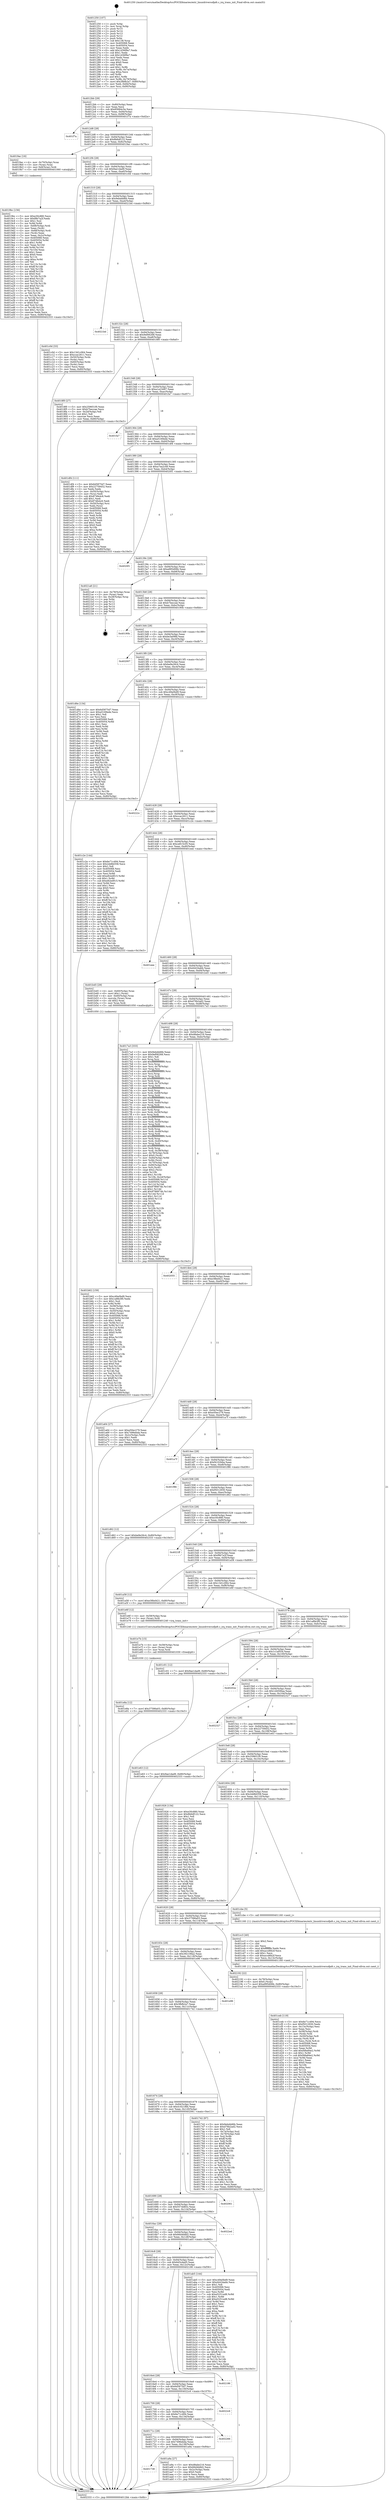 digraph "0x401250" {
  label = "0x401250 (/mnt/c/Users/mathe/Desktop/tcc/POCII/binaries/extr_linuxdriversofpdt.c_irq_trans_init_Final-ollvm.out::main(0))"
  labelloc = "t"
  node[shape=record]

  Entry [label="",width=0.3,height=0.3,shape=circle,fillcolor=black,style=filled]
  "0x4012bb" [label="{
     0x4012bb [29]\l
     | [instrs]\l
     &nbsp;&nbsp;0x4012bb \<+3\>: mov -0x80(%rbp),%eax\l
     &nbsp;&nbsp;0x4012be \<+2\>: mov %eax,%ecx\l
     &nbsp;&nbsp;0x4012c0 \<+6\>: sub $0x85684c5e,%ecx\l
     &nbsp;&nbsp;0x4012c6 \<+6\>: mov %eax,-0x94(%rbp)\l
     &nbsp;&nbsp;0x4012cc \<+6\>: mov %ecx,-0x98(%rbp)\l
     &nbsp;&nbsp;0x4012d2 \<+6\>: je 0000000000401f7a \<main+0xd2a\>\l
  }"]
  "0x401f7a" [label="{
     0x401f7a\l
  }", style=dashed]
  "0x4012d8" [label="{
     0x4012d8 [28]\l
     | [instrs]\l
     &nbsp;&nbsp;0x4012d8 \<+5\>: jmp 00000000004012dd \<main+0x8d\>\l
     &nbsp;&nbsp;0x4012dd \<+6\>: mov -0x94(%rbp),%eax\l
     &nbsp;&nbsp;0x4012e3 \<+5\>: sub $0x8b6df122,%eax\l
     &nbsp;&nbsp;0x4012e8 \<+6\>: mov %eax,-0x9c(%rbp)\l
     &nbsp;&nbsp;0x4012ee \<+6\>: je 00000000004019ac \<main+0x75c\>\l
  }"]
  Exit [label="",width=0.3,height=0.3,shape=circle,fillcolor=black,style=filled,peripheries=2]
  "0x4019ac" [label="{
     0x4019ac [16]\l
     | [instrs]\l
     &nbsp;&nbsp;0x4019ac \<+4\>: mov -0x70(%rbp),%rax\l
     &nbsp;&nbsp;0x4019b0 \<+3\>: mov (%rax),%rax\l
     &nbsp;&nbsp;0x4019b3 \<+4\>: mov 0x8(%rax),%rdi\l
     &nbsp;&nbsp;0x4019b7 \<+5\>: call 0000000000401060 \<atoi@plt\>\l
     | [calls]\l
     &nbsp;&nbsp;0x401060 \{1\} (unknown)\l
  }"]
  "0x4012f4" [label="{
     0x4012f4 [28]\l
     | [instrs]\l
     &nbsp;&nbsp;0x4012f4 \<+5\>: jmp 00000000004012f9 \<main+0xa9\>\l
     &nbsp;&nbsp;0x4012f9 \<+6\>: mov -0x94(%rbp),%eax\l
     &nbsp;&nbsp;0x4012ff \<+5\>: sub $0x9ae1dad9,%eax\l
     &nbsp;&nbsp;0x401304 \<+6\>: mov %eax,-0xa0(%rbp)\l
     &nbsp;&nbsp;0x40130a \<+6\>: je 0000000000401c0d \<main+0x9bd\>\l
  }"]
  "0x401e8a" [label="{
     0x401e8a [12]\l
     | [instrs]\l
     &nbsp;&nbsp;0x401e8a \<+7\>: movl $0x37586a03,-0x80(%rbp)\l
     &nbsp;&nbsp;0x401e91 \<+5\>: jmp 0000000000402333 \<main+0x10e3\>\l
  }"]
  "0x401c0d" [label="{
     0x401c0d [33]\l
     | [instrs]\l
     &nbsp;&nbsp;0x401c0d \<+5\>: mov $0x13d1c064,%eax\l
     &nbsp;&nbsp;0x401c12 \<+5\>: mov $0xccac2611,%ecx\l
     &nbsp;&nbsp;0x401c17 \<+4\>: mov -0x50(%rbp),%rdx\l
     &nbsp;&nbsp;0x401c1b \<+2\>: mov (%rdx),%esi\l
     &nbsp;&nbsp;0x401c1d \<+4\>: mov -0x60(%rbp),%rdx\l
     &nbsp;&nbsp;0x401c21 \<+2\>: cmp (%rdx),%esi\l
     &nbsp;&nbsp;0x401c23 \<+3\>: cmovl %ecx,%eax\l
     &nbsp;&nbsp;0x401c26 \<+3\>: mov %eax,-0x80(%rbp)\l
     &nbsp;&nbsp;0x401c29 \<+5\>: jmp 0000000000402333 \<main+0x10e3\>\l
  }"]
  "0x401310" [label="{
     0x401310 [28]\l
     | [instrs]\l
     &nbsp;&nbsp;0x401310 \<+5\>: jmp 0000000000401315 \<main+0xc5\>\l
     &nbsp;&nbsp;0x401315 \<+6\>: mov -0x94(%rbp),%eax\l
     &nbsp;&nbsp;0x40131b \<+5\>: sub $0x9ebddd6b,%eax\l
     &nbsp;&nbsp;0x401320 \<+6\>: mov %eax,-0xa4(%rbp)\l
     &nbsp;&nbsp;0x401326 \<+6\>: je 00000000004021bd \<main+0xf6d\>\l
  }"]
  "0x401e7b" [label="{
     0x401e7b [15]\l
     | [instrs]\l
     &nbsp;&nbsp;0x401e7b \<+4\>: mov -0x58(%rbp),%rax\l
     &nbsp;&nbsp;0x401e7f \<+3\>: mov (%rax),%rax\l
     &nbsp;&nbsp;0x401e82 \<+3\>: mov %rax,%rdi\l
     &nbsp;&nbsp;0x401e85 \<+5\>: call 0000000000401030 \<free@plt\>\l
     | [calls]\l
     &nbsp;&nbsp;0x401030 \{1\} (unknown)\l
  }"]
  "0x4021bd" [label="{
     0x4021bd\l
  }", style=dashed]
  "0x40132c" [label="{
     0x40132c [28]\l
     | [instrs]\l
     &nbsp;&nbsp;0x40132c \<+5\>: jmp 0000000000401331 \<main+0xe1\>\l
     &nbsp;&nbsp;0x401331 \<+6\>: mov -0x94(%rbp),%eax\l
     &nbsp;&nbsp;0x401337 \<+5\>: sub $0x9ef06268,%eax\l
     &nbsp;&nbsp;0x40133c \<+6\>: mov %eax,-0xa8(%rbp)\l
     &nbsp;&nbsp;0x401342 \<+6\>: je 00000000004018f0 \<main+0x6a0\>\l
  }"]
  "0x401ceb" [label="{
     0x401ceb [119]\l
     | [instrs]\l
     &nbsp;&nbsp;0x401ceb \<+5\>: mov $0x6e71c494,%ecx\l
     &nbsp;&nbsp;0x401cf0 \<+5\>: mov $0xf5012930,%edx\l
     &nbsp;&nbsp;0x401cf5 \<+6\>: mov -0x13c(%rbp),%esi\l
     &nbsp;&nbsp;0x401cfb \<+3\>: imul %eax,%esi\l
     &nbsp;&nbsp;0x401cfe \<+4\>: mov -0x58(%rbp),%rdi\l
     &nbsp;&nbsp;0x401d02 \<+3\>: mov (%rdi),%rdi\l
     &nbsp;&nbsp;0x401d05 \<+4\>: mov -0x50(%rbp),%r8\l
     &nbsp;&nbsp;0x401d09 \<+3\>: movslq (%r8),%r8\l
     &nbsp;&nbsp;0x401d0c \<+4\>: mov %esi,(%rdi,%r8,4)\l
     &nbsp;&nbsp;0x401d10 \<+7\>: mov 0x405068,%eax\l
     &nbsp;&nbsp;0x401d17 \<+7\>: mov 0x405054,%esi\l
     &nbsp;&nbsp;0x401d1e \<+3\>: mov %eax,%r9d\l
     &nbsp;&nbsp;0x401d21 \<+7\>: add $0xf48a84e2,%r9d\l
     &nbsp;&nbsp;0x401d28 \<+4\>: sub $0x1,%r9d\l
     &nbsp;&nbsp;0x401d2c \<+7\>: sub $0xf48a84e2,%r9d\l
     &nbsp;&nbsp;0x401d33 \<+4\>: imul %r9d,%eax\l
     &nbsp;&nbsp;0x401d37 \<+3\>: and $0x1,%eax\l
     &nbsp;&nbsp;0x401d3a \<+3\>: cmp $0x0,%eax\l
     &nbsp;&nbsp;0x401d3d \<+4\>: sete %r10b\l
     &nbsp;&nbsp;0x401d41 \<+3\>: cmp $0xa,%esi\l
     &nbsp;&nbsp;0x401d44 \<+4\>: setl %r11b\l
     &nbsp;&nbsp;0x401d48 \<+3\>: mov %r10b,%bl\l
     &nbsp;&nbsp;0x401d4b \<+3\>: and %r11b,%bl\l
     &nbsp;&nbsp;0x401d4e \<+3\>: xor %r11b,%r10b\l
     &nbsp;&nbsp;0x401d51 \<+3\>: or %r10b,%bl\l
     &nbsp;&nbsp;0x401d54 \<+3\>: test $0x1,%bl\l
     &nbsp;&nbsp;0x401d57 \<+3\>: cmovne %edx,%ecx\l
     &nbsp;&nbsp;0x401d5a \<+3\>: mov %ecx,-0x80(%rbp)\l
     &nbsp;&nbsp;0x401d5d \<+5\>: jmp 0000000000402333 \<main+0x10e3\>\l
  }"]
  "0x4018f0" [label="{
     0x4018f0 [27]\l
     | [instrs]\l
     &nbsp;&nbsp;0x4018f0 \<+5\>: mov $0x259651f0,%eax\l
     &nbsp;&nbsp;0x4018f5 \<+5\>: mov $0xb7beccae,%ecx\l
     &nbsp;&nbsp;0x4018fa \<+3\>: mov -0x2d(%rbp),%dl\l
     &nbsp;&nbsp;0x4018fd \<+3\>: test $0x1,%dl\l
     &nbsp;&nbsp;0x401900 \<+3\>: cmovne %ecx,%eax\l
     &nbsp;&nbsp;0x401903 \<+3\>: mov %eax,-0x80(%rbp)\l
     &nbsp;&nbsp;0x401906 \<+5\>: jmp 0000000000402333 \<main+0x10e3\>\l
  }"]
  "0x401348" [label="{
     0x401348 [28]\l
     | [instrs]\l
     &nbsp;&nbsp;0x401348 \<+5\>: jmp 000000000040134d \<main+0xfd\>\l
     &nbsp;&nbsp;0x40134d \<+6\>: mov -0x94(%rbp),%eax\l
     &nbsp;&nbsp;0x401353 \<+5\>: sub $0xa1a23d97,%eax\l
     &nbsp;&nbsp;0x401358 \<+6\>: mov %eax,-0xac(%rbp)\l
     &nbsp;&nbsp;0x40135e \<+6\>: je 0000000000401fa7 \<main+0xd57\>\l
  }"]
  "0x401cc3" [label="{
     0x401cc3 [40]\l
     | [instrs]\l
     &nbsp;&nbsp;0x401cc3 \<+5\>: mov $0x2,%ecx\l
     &nbsp;&nbsp;0x401cc8 \<+1\>: cltd\l
     &nbsp;&nbsp;0x401cc9 \<+2\>: idiv %ecx\l
     &nbsp;&nbsp;0x401ccb \<+6\>: imul $0xfffffffe,%edx,%ecx\l
     &nbsp;&nbsp;0x401cd1 \<+6\>: add $0xaccd6b2f,%ecx\l
     &nbsp;&nbsp;0x401cd7 \<+3\>: add $0x1,%ecx\l
     &nbsp;&nbsp;0x401cda \<+6\>: sub $0xaccd6b2f,%ecx\l
     &nbsp;&nbsp;0x401ce0 \<+6\>: mov %ecx,-0x13c(%rbp)\l
     &nbsp;&nbsp;0x401ce6 \<+5\>: call 0000000000401160 \<next_i\>\l
     | [calls]\l
     &nbsp;&nbsp;0x401160 \{1\} (/mnt/c/Users/mathe/Desktop/tcc/POCII/binaries/extr_linuxdriversofpdt.c_irq_trans_init_Final-ollvm.out::next_i)\l
  }"]
  "0x401fa7" [label="{
     0x401fa7\l
  }", style=dashed]
  "0x401364" [label="{
     0x401364 [28]\l
     | [instrs]\l
     &nbsp;&nbsp;0x401364 \<+5\>: jmp 0000000000401369 \<main+0x119\>\l
     &nbsp;&nbsp;0x401369 \<+6\>: mov -0x94(%rbp),%eax\l
     &nbsp;&nbsp;0x40136f \<+5\>: sub $0xa5169ede,%eax\l
     &nbsp;&nbsp;0x401374 \<+6\>: mov %eax,-0xb0(%rbp)\l
     &nbsp;&nbsp;0x40137a \<+6\>: je 0000000000401df4 \<main+0xba4\>\l
  }"]
  "0x401b62" [label="{
     0x401b62 [159]\l
     | [instrs]\l
     &nbsp;&nbsp;0x401b62 \<+5\>: mov $0xc49a0bd9,%ecx\l
     &nbsp;&nbsp;0x401b67 \<+5\>: mov $0x1a8fe3f0,%edx\l
     &nbsp;&nbsp;0x401b6c \<+3\>: mov $0x1,%sil\l
     &nbsp;&nbsp;0x401b6f \<+3\>: xor %r8d,%r8d\l
     &nbsp;&nbsp;0x401b72 \<+4\>: mov -0x58(%rbp),%rdi\l
     &nbsp;&nbsp;0x401b76 \<+3\>: mov %rax,(%rdi)\l
     &nbsp;&nbsp;0x401b79 \<+4\>: mov -0x50(%rbp),%rax\l
     &nbsp;&nbsp;0x401b7d \<+6\>: movl $0x0,(%rax)\l
     &nbsp;&nbsp;0x401b83 \<+8\>: mov 0x405068,%r9d\l
     &nbsp;&nbsp;0x401b8b \<+8\>: mov 0x405054,%r10d\l
     &nbsp;&nbsp;0x401b93 \<+4\>: sub $0x1,%r8d\l
     &nbsp;&nbsp;0x401b97 \<+3\>: mov %r9d,%r11d\l
     &nbsp;&nbsp;0x401b9a \<+3\>: add %r8d,%r11d\l
     &nbsp;&nbsp;0x401b9d \<+4\>: imul %r11d,%r9d\l
     &nbsp;&nbsp;0x401ba1 \<+4\>: and $0x1,%r9d\l
     &nbsp;&nbsp;0x401ba5 \<+4\>: cmp $0x0,%r9d\l
     &nbsp;&nbsp;0x401ba9 \<+3\>: sete %bl\l
     &nbsp;&nbsp;0x401bac \<+4\>: cmp $0xa,%r10d\l
     &nbsp;&nbsp;0x401bb0 \<+4\>: setl %r14b\l
     &nbsp;&nbsp;0x401bb4 \<+3\>: mov %bl,%r15b\l
     &nbsp;&nbsp;0x401bb7 \<+4\>: xor $0xff,%r15b\l
     &nbsp;&nbsp;0x401bbb \<+3\>: mov %r14b,%r12b\l
     &nbsp;&nbsp;0x401bbe \<+4\>: xor $0xff,%r12b\l
     &nbsp;&nbsp;0x401bc2 \<+4\>: xor $0x0,%sil\l
     &nbsp;&nbsp;0x401bc6 \<+3\>: mov %r15b,%r13b\l
     &nbsp;&nbsp;0x401bc9 \<+4\>: and $0x0,%r13b\l
     &nbsp;&nbsp;0x401bcd \<+3\>: and %sil,%bl\l
     &nbsp;&nbsp;0x401bd0 \<+3\>: mov %r12b,%al\l
     &nbsp;&nbsp;0x401bd3 \<+2\>: and $0x0,%al\l
     &nbsp;&nbsp;0x401bd5 \<+3\>: and %sil,%r14b\l
     &nbsp;&nbsp;0x401bd8 \<+3\>: or %bl,%r13b\l
     &nbsp;&nbsp;0x401bdb \<+3\>: or %r14b,%al\l
     &nbsp;&nbsp;0x401bde \<+3\>: xor %al,%r13b\l
     &nbsp;&nbsp;0x401be1 \<+3\>: or %r12b,%r15b\l
     &nbsp;&nbsp;0x401be4 \<+4\>: xor $0xff,%r15b\l
     &nbsp;&nbsp;0x401be8 \<+4\>: or $0x0,%sil\l
     &nbsp;&nbsp;0x401bec \<+3\>: and %sil,%r15b\l
     &nbsp;&nbsp;0x401bef \<+3\>: or %r15b,%r13b\l
     &nbsp;&nbsp;0x401bf2 \<+4\>: test $0x1,%r13b\l
     &nbsp;&nbsp;0x401bf6 \<+3\>: cmovne %edx,%ecx\l
     &nbsp;&nbsp;0x401bf9 \<+3\>: mov %ecx,-0x80(%rbp)\l
     &nbsp;&nbsp;0x401bfc \<+5\>: jmp 0000000000402333 \<main+0x10e3\>\l
  }"]
  "0x401df4" [label="{
     0x401df4 [111]\l
     | [instrs]\l
     &nbsp;&nbsp;0x401df4 \<+5\>: mov $0x6d5875d7,%eax\l
     &nbsp;&nbsp;0x401df9 \<+5\>: mov $0x22759452,%ecx\l
     &nbsp;&nbsp;0x401dfe \<+2\>: xor %edx,%edx\l
     &nbsp;&nbsp;0x401e00 \<+4\>: mov -0x50(%rbp),%rsi\l
     &nbsp;&nbsp;0x401e04 \<+2\>: mov (%rsi),%edi\l
     &nbsp;&nbsp;0x401e06 \<+6\>: sub $0x874fe4c6,%edi\l
     &nbsp;&nbsp;0x401e0c \<+3\>: add $0x1,%edi\l
     &nbsp;&nbsp;0x401e0f \<+6\>: add $0x874fe4c6,%edi\l
     &nbsp;&nbsp;0x401e15 \<+4\>: mov -0x50(%rbp),%rsi\l
     &nbsp;&nbsp;0x401e19 \<+2\>: mov %edi,(%rsi)\l
     &nbsp;&nbsp;0x401e1b \<+7\>: mov 0x405068,%edi\l
     &nbsp;&nbsp;0x401e22 \<+8\>: mov 0x405054,%r8d\l
     &nbsp;&nbsp;0x401e2a \<+3\>: sub $0x1,%edx\l
     &nbsp;&nbsp;0x401e2d \<+3\>: mov %edi,%r9d\l
     &nbsp;&nbsp;0x401e30 \<+3\>: add %edx,%r9d\l
     &nbsp;&nbsp;0x401e33 \<+4\>: imul %r9d,%edi\l
     &nbsp;&nbsp;0x401e37 \<+3\>: and $0x1,%edi\l
     &nbsp;&nbsp;0x401e3a \<+3\>: cmp $0x0,%edi\l
     &nbsp;&nbsp;0x401e3d \<+4\>: sete %r10b\l
     &nbsp;&nbsp;0x401e41 \<+4\>: cmp $0xa,%r8d\l
     &nbsp;&nbsp;0x401e45 \<+4\>: setl %r11b\l
     &nbsp;&nbsp;0x401e49 \<+3\>: mov %r10b,%bl\l
     &nbsp;&nbsp;0x401e4c \<+3\>: and %r11b,%bl\l
     &nbsp;&nbsp;0x401e4f \<+3\>: xor %r11b,%r10b\l
     &nbsp;&nbsp;0x401e52 \<+3\>: or %r10b,%bl\l
     &nbsp;&nbsp;0x401e55 \<+3\>: test $0x1,%bl\l
     &nbsp;&nbsp;0x401e58 \<+3\>: cmovne %ecx,%eax\l
     &nbsp;&nbsp;0x401e5b \<+3\>: mov %eax,-0x80(%rbp)\l
     &nbsp;&nbsp;0x401e5e \<+5\>: jmp 0000000000402333 \<main+0x10e3\>\l
  }"]
  "0x401380" [label="{
     0x401380 [28]\l
     | [instrs]\l
     &nbsp;&nbsp;0x401380 \<+5\>: jmp 0000000000401385 \<main+0x135\>\l
     &nbsp;&nbsp;0x401385 \<+6\>: mov -0x94(%rbp),%eax\l
     &nbsp;&nbsp;0x40138b \<+5\>: sub $0xa7ea2c49,%eax\l
     &nbsp;&nbsp;0x401390 \<+6\>: mov %eax,-0xb4(%rbp)\l
     &nbsp;&nbsp;0x401396 \<+6\>: je 00000000004020f1 \<main+0xea1\>\l
  }"]
  "0x401738" [label="{
     0x401738\l
  }", style=dashed]
  "0x4020f1" [label="{
     0x4020f1\l
  }", style=dashed]
  "0x40139c" [label="{
     0x40139c [28]\l
     | [instrs]\l
     &nbsp;&nbsp;0x40139c \<+5\>: jmp 00000000004013a1 \<main+0x151\>\l
     &nbsp;&nbsp;0x4013a1 \<+6\>: mov -0x94(%rbp),%eax\l
     &nbsp;&nbsp;0x4013a7 \<+5\>: sub $0xa995d06b,%eax\l
     &nbsp;&nbsp;0x4013ac \<+6\>: mov %eax,-0xb8(%rbp)\l
     &nbsp;&nbsp;0x4013b2 \<+6\>: je 00000000004021a8 \<main+0xf58\>\l
  }"]
  "0x401a9a" [label="{
     0x401a9a [27]\l
     | [instrs]\l
     &nbsp;&nbsp;0x401a9a \<+5\>: mov $0xd8abe216,%eax\l
     &nbsp;&nbsp;0x401a9f \<+5\>: mov $0x66d4b8d2,%ecx\l
     &nbsp;&nbsp;0x401aa4 \<+3\>: mov -0x2c(%rbp),%edx\l
     &nbsp;&nbsp;0x401aa7 \<+3\>: cmp $0x0,%edx\l
     &nbsp;&nbsp;0x401aaa \<+3\>: cmove %ecx,%eax\l
     &nbsp;&nbsp;0x401aad \<+3\>: mov %eax,-0x80(%rbp)\l
     &nbsp;&nbsp;0x401ab0 \<+5\>: jmp 0000000000402333 \<main+0x10e3\>\l
  }"]
  "0x4021a8" [label="{
     0x4021a8 [21]\l
     | [instrs]\l
     &nbsp;&nbsp;0x4021a8 \<+4\>: mov -0x78(%rbp),%rax\l
     &nbsp;&nbsp;0x4021ac \<+2\>: mov (%rax),%eax\l
     &nbsp;&nbsp;0x4021ae \<+4\>: lea -0x28(%rbp),%rsp\l
     &nbsp;&nbsp;0x4021b2 \<+1\>: pop %rbx\l
     &nbsp;&nbsp;0x4021b3 \<+2\>: pop %r12\l
     &nbsp;&nbsp;0x4021b5 \<+2\>: pop %r13\l
     &nbsp;&nbsp;0x4021b7 \<+2\>: pop %r14\l
     &nbsp;&nbsp;0x4021b9 \<+2\>: pop %r15\l
     &nbsp;&nbsp;0x4021bb \<+1\>: pop %rbp\l
     &nbsp;&nbsp;0x4021bc \<+1\>: ret\l
  }"]
  "0x4013b8" [label="{
     0x4013b8 [28]\l
     | [instrs]\l
     &nbsp;&nbsp;0x4013b8 \<+5\>: jmp 00000000004013bd \<main+0x16d\>\l
     &nbsp;&nbsp;0x4013bd \<+6\>: mov -0x94(%rbp),%eax\l
     &nbsp;&nbsp;0x4013c3 \<+5\>: sub $0xb7beccae,%eax\l
     &nbsp;&nbsp;0x4013c8 \<+6\>: mov %eax,-0xbc(%rbp)\l
     &nbsp;&nbsp;0x4013ce \<+6\>: je 000000000040190b \<main+0x6bb\>\l
  }"]
  "0x40171c" [label="{
     0x40171c [28]\l
     | [instrs]\l
     &nbsp;&nbsp;0x40171c \<+5\>: jmp 0000000000401721 \<main+0x4d1\>\l
     &nbsp;&nbsp;0x401721 \<+6\>: mov -0x94(%rbp),%eax\l
     &nbsp;&nbsp;0x401727 \<+5\>: sub $0x7496ebda,%eax\l
     &nbsp;&nbsp;0x40172c \<+6\>: mov %eax,-0x138(%rbp)\l
     &nbsp;&nbsp;0x401732 \<+6\>: je 0000000000401a9a \<main+0x84a\>\l
  }"]
  "0x40190b" [label="{
     0x40190b\l
  }", style=dashed]
  "0x4013d4" [label="{
     0x4013d4 [28]\l
     | [instrs]\l
     &nbsp;&nbsp;0x4013d4 \<+5\>: jmp 00000000004013d9 \<main+0x189\>\l
     &nbsp;&nbsp;0x4013d9 \<+6\>: mov -0x94(%rbp),%eax\l
     &nbsp;&nbsp;0x4013df \<+5\>: sub $0xbe3a09fd,%eax\l
     &nbsp;&nbsp;0x4013e4 \<+6\>: mov %eax,-0xc0(%rbp)\l
     &nbsp;&nbsp;0x4013ea \<+6\>: je 0000000000402007 \<main+0xdb7\>\l
  }"]
  "0x402266" [label="{
     0x402266\l
  }", style=dashed]
  "0x402007" [label="{
     0x402007\l
  }", style=dashed]
  "0x4013f0" [label="{
     0x4013f0 [28]\l
     | [instrs]\l
     &nbsp;&nbsp;0x4013f0 \<+5\>: jmp 00000000004013f5 \<main+0x1a5\>\l
     &nbsp;&nbsp;0x4013f5 \<+6\>: mov -0x94(%rbp),%eax\l
     &nbsp;&nbsp;0x4013fb \<+5\>: sub $0xbe9e26c4,%eax\l
     &nbsp;&nbsp;0x401400 \<+6\>: mov %eax,-0xc4(%rbp)\l
     &nbsp;&nbsp;0x401406 \<+6\>: je 0000000000401d6e \<main+0xb1e\>\l
  }"]
  "0x401700" [label="{
     0x401700 [28]\l
     | [instrs]\l
     &nbsp;&nbsp;0x401700 \<+5\>: jmp 0000000000401705 \<main+0x4b5\>\l
     &nbsp;&nbsp;0x401705 \<+6\>: mov -0x94(%rbp),%eax\l
     &nbsp;&nbsp;0x40170b \<+5\>: sub $0x6e71c494,%eax\l
     &nbsp;&nbsp;0x401710 \<+6\>: mov %eax,-0x134(%rbp)\l
     &nbsp;&nbsp;0x401716 \<+6\>: je 0000000000402266 \<main+0x1016\>\l
  }"]
  "0x401d6e" [label="{
     0x401d6e [134]\l
     | [instrs]\l
     &nbsp;&nbsp;0x401d6e \<+5\>: mov $0x6d5875d7,%eax\l
     &nbsp;&nbsp;0x401d73 \<+5\>: mov $0xa5169ede,%ecx\l
     &nbsp;&nbsp;0x401d78 \<+2\>: mov $0x1,%dl\l
     &nbsp;&nbsp;0x401d7a \<+2\>: xor %esi,%esi\l
     &nbsp;&nbsp;0x401d7c \<+7\>: mov 0x405068,%edi\l
     &nbsp;&nbsp;0x401d83 \<+8\>: mov 0x405054,%r8d\l
     &nbsp;&nbsp;0x401d8b \<+3\>: sub $0x1,%esi\l
     &nbsp;&nbsp;0x401d8e \<+3\>: mov %edi,%r9d\l
     &nbsp;&nbsp;0x401d91 \<+3\>: add %esi,%r9d\l
     &nbsp;&nbsp;0x401d94 \<+4\>: imul %r9d,%edi\l
     &nbsp;&nbsp;0x401d98 \<+3\>: and $0x1,%edi\l
     &nbsp;&nbsp;0x401d9b \<+3\>: cmp $0x0,%edi\l
     &nbsp;&nbsp;0x401d9e \<+4\>: sete %r10b\l
     &nbsp;&nbsp;0x401da2 \<+4\>: cmp $0xa,%r8d\l
     &nbsp;&nbsp;0x401da6 \<+4\>: setl %r11b\l
     &nbsp;&nbsp;0x401daa \<+3\>: mov %r10b,%bl\l
     &nbsp;&nbsp;0x401dad \<+3\>: xor $0xff,%bl\l
     &nbsp;&nbsp;0x401db0 \<+3\>: mov %r11b,%r14b\l
     &nbsp;&nbsp;0x401db3 \<+4\>: xor $0xff,%r14b\l
     &nbsp;&nbsp;0x401db7 \<+3\>: xor $0x1,%dl\l
     &nbsp;&nbsp;0x401dba \<+3\>: mov %bl,%r15b\l
     &nbsp;&nbsp;0x401dbd \<+4\>: and $0xff,%r15b\l
     &nbsp;&nbsp;0x401dc1 \<+3\>: and %dl,%r10b\l
     &nbsp;&nbsp;0x401dc4 \<+3\>: mov %r14b,%r12b\l
     &nbsp;&nbsp;0x401dc7 \<+4\>: and $0xff,%r12b\l
     &nbsp;&nbsp;0x401dcb \<+3\>: and %dl,%r11b\l
     &nbsp;&nbsp;0x401dce \<+3\>: or %r10b,%r15b\l
     &nbsp;&nbsp;0x401dd1 \<+3\>: or %r11b,%r12b\l
     &nbsp;&nbsp;0x401dd4 \<+3\>: xor %r12b,%r15b\l
     &nbsp;&nbsp;0x401dd7 \<+3\>: or %r14b,%bl\l
     &nbsp;&nbsp;0x401dda \<+3\>: xor $0xff,%bl\l
     &nbsp;&nbsp;0x401ddd \<+3\>: or $0x1,%dl\l
     &nbsp;&nbsp;0x401de0 \<+2\>: and %dl,%bl\l
     &nbsp;&nbsp;0x401de2 \<+3\>: or %bl,%r15b\l
     &nbsp;&nbsp;0x401de5 \<+4\>: test $0x1,%r15b\l
     &nbsp;&nbsp;0x401de9 \<+3\>: cmovne %ecx,%eax\l
     &nbsp;&nbsp;0x401dec \<+3\>: mov %eax,-0x80(%rbp)\l
     &nbsp;&nbsp;0x401def \<+5\>: jmp 0000000000402333 \<main+0x10e3\>\l
  }"]
  "0x40140c" [label="{
     0x40140c [28]\l
     | [instrs]\l
     &nbsp;&nbsp;0x40140c \<+5\>: jmp 0000000000401411 \<main+0x1c1\>\l
     &nbsp;&nbsp;0x401411 \<+6\>: mov -0x94(%rbp),%eax\l
     &nbsp;&nbsp;0x401417 \<+5\>: sub $0xc49a0bd9,%eax\l
     &nbsp;&nbsp;0x40141c \<+6\>: mov %eax,-0xc8(%rbp)\l
     &nbsp;&nbsp;0x401422 \<+6\>: je 000000000040222c \<main+0xfdc\>\l
  }"]
  "0x4022c6" [label="{
     0x4022c6\l
  }", style=dashed]
  "0x40222c" [label="{
     0x40222c\l
  }", style=dashed]
  "0x401428" [label="{
     0x401428 [28]\l
     | [instrs]\l
     &nbsp;&nbsp;0x401428 \<+5\>: jmp 000000000040142d \<main+0x1dd\>\l
     &nbsp;&nbsp;0x40142d \<+6\>: mov -0x94(%rbp),%eax\l
     &nbsp;&nbsp;0x401433 \<+5\>: sub $0xccac2611,%eax\l
     &nbsp;&nbsp;0x401438 \<+6\>: mov %eax,-0xcc(%rbp)\l
     &nbsp;&nbsp;0x40143e \<+6\>: je 0000000000401c2e \<main+0x9de\>\l
  }"]
  "0x4016e4" [label="{
     0x4016e4 [28]\l
     | [instrs]\l
     &nbsp;&nbsp;0x4016e4 \<+5\>: jmp 00000000004016e9 \<main+0x499\>\l
     &nbsp;&nbsp;0x4016e9 \<+6\>: mov -0x94(%rbp),%eax\l
     &nbsp;&nbsp;0x4016ef \<+5\>: sub $0x6d5875d7,%eax\l
     &nbsp;&nbsp;0x4016f4 \<+6\>: mov %eax,-0x130(%rbp)\l
     &nbsp;&nbsp;0x4016fa \<+6\>: je 00000000004022c6 \<main+0x1076\>\l
  }"]
  "0x401c2e" [label="{
     0x401c2e [144]\l
     | [instrs]\l
     &nbsp;&nbsp;0x401c2e \<+5\>: mov $0x6e71c494,%eax\l
     &nbsp;&nbsp;0x401c33 \<+5\>: mov $0x2dd8d358,%ecx\l
     &nbsp;&nbsp;0x401c38 \<+2\>: mov $0x1,%dl\l
     &nbsp;&nbsp;0x401c3a \<+7\>: mov 0x405068,%esi\l
     &nbsp;&nbsp;0x401c41 \<+7\>: mov 0x405054,%edi\l
     &nbsp;&nbsp;0x401c48 \<+3\>: mov %esi,%r8d\l
     &nbsp;&nbsp;0x401c4b \<+7\>: add $0xe82ed915,%r8d\l
     &nbsp;&nbsp;0x401c52 \<+4\>: sub $0x1,%r8d\l
     &nbsp;&nbsp;0x401c56 \<+7\>: sub $0xe82ed915,%r8d\l
     &nbsp;&nbsp;0x401c5d \<+4\>: imul %r8d,%esi\l
     &nbsp;&nbsp;0x401c61 \<+3\>: and $0x1,%esi\l
     &nbsp;&nbsp;0x401c64 \<+3\>: cmp $0x0,%esi\l
     &nbsp;&nbsp;0x401c67 \<+4\>: sete %r9b\l
     &nbsp;&nbsp;0x401c6b \<+3\>: cmp $0xa,%edi\l
     &nbsp;&nbsp;0x401c6e \<+4\>: setl %r10b\l
     &nbsp;&nbsp;0x401c72 \<+3\>: mov %r9b,%r11b\l
     &nbsp;&nbsp;0x401c75 \<+4\>: xor $0xff,%r11b\l
     &nbsp;&nbsp;0x401c79 \<+3\>: mov %r10b,%bl\l
     &nbsp;&nbsp;0x401c7c \<+3\>: xor $0xff,%bl\l
     &nbsp;&nbsp;0x401c7f \<+3\>: xor $0x1,%dl\l
     &nbsp;&nbsp;0x401c82 \<+3\>: mov %r11b,%r14b\l
     &nbsp;&nbsp;0x401c85 \<+4\>: and $0xff,%r14b\l
     &nbsp;&nbsp;0x401c89 \<+3\>: and %dl,%r9b\l
     &nbsp;&nbsp;0x401c8c \<+3\>: mov %bl,%r15b\l
     &nbsp;&nbsp;0x401c8f \<+4\>: and $0xff,%r15b\l
     &nbsp;&nbsp;0x401c93 \<+3\>: and %dl,%r10b\l
     &nbsp;&nbsp;0x401c96 \<+3\>: or %r9b,%r14b\l
     &nbsp;&nbsp;0x401c99 \<+3\>: or %r10b,%r15b\l
     &nbsp;&nbsp;0x401c9c \<+3\>: xor %r15b,%r14b\l
     &nbsp;&nbsp;0x401c9f \<+3\>: or %bl,%r11b\l
     &nbsp;&nbsp;0x401ca2 \<+4\>: xor $0xff,%r11b\l
     &nbsp;&nbsp;0x401ca6 \<+3\>: or $0x1,%dl\l
     &nbsp;&nbsp;0x401ca9 \<+3\>: and %dl,%r11b\l
     &nbsp;&nbsp;0x401cac \<+3\>: or %r11b,%r14b\l
     &nbsp;&nbsp;0x401caf \<+4\>: test $0x1,%r14b\l
     &nbsp;&nbsp;0x401cb3 \<+3\>: cmovne %ecx,%eax\l
     &nbsp;&nbsp;0x401cb6 \<+3\>: mov %eax,-0x80(%rbp)\l
     &nbsp;&nbsp;0x401cb9 \<+5\>: jmp 0000000000402333 \<main+0x10e3\>\l
  }"]
  "0x401444" [label="{
     0x401444 [28]\l
     | [instrs]\l
     &nbsp;&nbsp;0x401444 \<+5\>: jmp 0000000000401449 \<main+0x1f9\>\l
     &nbsp;&nbsp;0x401449 \<+6\>: mov -0x94(%rbp),%eax\l
     &nbsp;&nbsp;0x40144f \<+5\>: sub $0xce815c05,%eax\l
     &nbsp;&nbsp;0x401454 \<+6\>: mov %eax,-0xd0(%rbp)\l
     &nbsp;&nbsp;0x40145a \<+6\>: je 0000000000401eee \<main+0xc9e\>\l
  }"]
  "0x402186" [label="{
     0x402186\l
  }", style=dashed]
  "0x401eee" [label="{
     0x401eee\l
  }", style=dashed]
  "0x401460" [label="{
     0x401460 [28]\l
     | [instrs]\l
     &nbsp;&nbsp;0x401460 \<+5\>: jmp 0000000000401465 \<main+0x215\>\l
     &nbsp;&nbsp;0x401465 \<+6\>: mov -0x94(%rbp),%eax\l
     &nbsp;&nbsp;0x40146b \<+5\>: sub $0xd4434abb,%eax\l
     &nbsp;&nbsp;0x401470 \<+6\>: mov %eax,-0xd4(%rbp)\l
     &nbsp;&nbsp;0x401476 \<+6\>: je 0000000000401b45 \<main+0x8f5\>\l
  }"]
  "0x4016c8" [label="{
     0x4016c8 [28]\l
     | [instrs]\l
     &nbsp;&nbsp;0x4016c8 \<+5\>: jmp 00000000004016cd \<main+0x47d\>\l
     &nbsp;&nbsp;0x4016cd \<+6\>: mov -0x94(%rbp),%eax\l
     &nbsp;&nbsp;0x4016d3 \<+5\>: sub $0x6d3cdad5,%eax\l
     &nbsp;&nbsp;0x4016d8 \<+6\>: mov %eax,-0x12c(%rbp)\l
     &nbsp;&nbsp;0x4016de \<+6\>: je 0000000000402186 \<main+0xf36\>\l
  }"]
  "0x401b45" [label="{
     0x401b45 [29]\l
     | [instrs]\l
     &nbsp;&nbsp;0x401b45 \<+4\>: mov -0x60(%rbp),%rax\l
     &nbsp;&nbsp;0x401b49 \<+6\>: movl $0x1,(%rax)\l
     &nbsp;&nbsp;0x401b4f \<+4\>: mov -0x60(%rbp),%rax\l
     &nbsp;&nbsp;0x401b53 \<+3\>: movslq (%rax),%rax\l
     &nbsp;&nbsp;0x401b56 \<+4\>: shl $0x2,%rax\l
     &nbsp;&nbsp;0x401b5a \<+3\>: mov %rax,%rdi\l
     &nbsp;&nbsp;0x401b5d \<+5\>: call 0000000000401050 \<malloc@plt\>\l
     | [calls]\l
     &nbsp;&nbsp;0x401050 \{1\} (unknown)\l
  }"]
  "0x40147c" [label="{
     0x40147c [28]\l
     | [instrs]\l
     &nbsp;&nbsp;0x40147c \<+5\>: jmp 0000000000401481 \<main+0x231\>\l
     &nbsp;&nbsp;0x401481 \<+6\>: mov -0x94(%rbp),%eax\l
     &nbsp;&nbsp;0x401487 \<+5\>: sub $0xd76b2ad2,%eax\l
     &nbsp;&nbsp;0x40148c \<+6\>: mov %eax,-0xd8(%rbp)\l
     &nbsp;&nbsp;0x401492 \<+6\>: je 00000000004017a3 \<main+0x553\>\l
  }"]
  "0x401ab5" [label="{
     0x401ab5 [144]\l
     | [instrs]\l
     &nbsp;&nbsp;0x401ab5 \<+5\>: mov $0xc49a0bd9,%eax\l
     &nbsp;&nbsp;0x401aba \<+5\>: mov $0xd4434abb,%ecx\l
     &nbsp;&nbsp;0x401abf \<+2\>: mov $0x1,%dl\l
     &nbsp;&nbsp;0x401ac1 \<+7\>: mov 0x405068,%esi\l
     &nbsp;&nbsp;0x401ac8 \<+7\>: mov 0x405054,%edi\l
     &nbsp;&nbsp;0x401acf \<+3\>: mov %esi,%r8d\l
     &nbsp;&nbsp;0x401ad2 \<+7\>: sub $0xe5251ed8,%r8d\l
     &nbsp;&nbsp;0x401ad9 \<+4\>: sub $0x1,%r8d\l
     &nbsp;&nbsp;0x401add \<+7\>: add $0xe5251ed8,%r8d\l
     &nbsp;&nbsp;0x401ae4 \<+4\>: imul %r8d,%esi\l
     &nbsp;&nbsp;0x401ae8 \<+3\>: and $0x1,%esi\l
     &nbsp;&nbsp;0x401aeb \<+3\>: cmp $0x0,%esi\l
     &nbsp;&nbsp;0x401aee \<+4\>: sete %r9b\l
     &nbsp;&nbsp;0x401af2 \<+3\>: cmp $0xa,%edi\l
     &nbsp;&nbsp;0x401af5 \<+4\>: setl %r10b\l
     &nbsp;&nbsp;0x401af9 \<+3\>: mov %r9b,%r11b\l
     &nbsp;&nbsp;0x401afc \<+4\>: xor $0xff,%r11b\l
     &nbsp;&nbsp;0x401b00 \<+3\>: mov %r10b,%bl\l
     &nbsp;&nbsp;0x401b03 \<+3\>: xor $0xff,%bl\l
     &nbsp;&nbsp;0x401b06 \<+3\>: xor $0x1,%dl\l
     &nbsp;&nbsp;0x401b09 \<+3\>: mov %r11b,%r14b\l
     &nbsp;&nbsp;0x401b0c \<+4\>: and $0xff,%r14b\l
     &nbsp;&nbsp;0x401b10 \<+3\>: and %dl,%r9b\l
     &nbsp;&nbsp;0x401b13 \<+3\>: mov %bl,%r15b\l
     &nbsp;&nbsp;0x401b16 \<+4\>: and $0xff,%r15b\l
     &nbsp;&nbsp;0x401b1a \<+3\>: and %dl,%r10b\l
     &nbsp;&nbsp;0x401b1d \<+3\>: or %r9b,%r14b\l
     &nbsp;&nbsp;0x401b20 \<+3\>: or %r10b,%r15b\l
     &nbsp;&nbsp;0x401b23 \<+3\>: xor %r15b,%r14b\l
     &nbsp;&nbsp;0x401b26 \<+3\>: or %bl,%r11b\l
     &nbsp;&nbsp;0x401b29 \<+4\>: xor $0xff,%r11b\l
     &nbsp;&nbsp;0x401b2d \<+3\>: or $0x1,%dl\l
     &nbsp;&nbsp;0x401b30 \<+3\>: and %dl,%r11b\l
     &nbsp;&nbsp;0x401b33 \<+3\>: or %r11b,%r14b\l
     &nbsp;&nbsp;0x401b36 \<+4\>: test $0x1,%r14b\l
     &nbsp;&nbsp;0x401b3a \<+3\>: cmovne %ecx,%eax\l
     &nbsp;&nbsp;0x401b3d \<+3\>: mov %eax,-0x80(%rbp)\l
     &nbsp;&nbsp;0x401b40 \<+5\>: jmp 0000000000402333 \<main+0x10e3\>\l
  }"]
  "0x4017a3" [label="{
     0x4017a3 [333]\l
     | [instrs]\l
     &nbsp;&nbsp;0x4017a3 \<+5\>: mov $0x9ebddd6b,%eax\l
     &nbsp;&nbsp;0x4017a8 \<+5\>: mov $0x9ef06268,%ecx\l
     &nbsp;&nbsp;0x4017ad \<+2\>: mov $0x1,%dl\l
     &nbsp;&nbsp;0x4017af \<+3\>: mov %rsp,%rsi\l
     &nbsp;&nbsp;0x4017b2 \<+4\>: add $0xfffffffffffffff0,%rsi\l
     &nbsp;&nbsp;0x4017b6 \<+3\>: mov %rsi,%rsp\l
     &nbsp;&nbsp;0x4017b9 \<+4\>: mov %rsi,-0x78(%rbp)\l
     &nbsp;&nbsp;0x4017bd \<+3\>: mov %rsp,%rsi\l
     &nbsp;&nbsp;0x4017c0 \<+4\>: add $0xfffffffffffffff0,%rsi\l
     &nbsp;&nbsp;0x4017c4 \<+3\>: mov %rsi,%rsp\l
     &nbsp;&nbsp;0x4017c7 \<+3\>: mov %rsp,%rdi\l
     &nbsp;&nbsp;0x4017ca \<+4\>: add $0xfffffffffffffff0,%rdi\l
     &nbsp;&nbsp;0x4017ce \<+3\>: mov %rdi,%rsp\l
     &nbsp;&nbsp;0x4017d1 \<+4\>: mov %rdi,-0x70(%rbp)\l
     &nbsp;&nbsp;0x4017d5 \<+3\>: mov %rsp,%rdi\l
     &nbsp;&nbsp;0x4017d8 \<+4\>: add $0xfffffffffffffff0,%rdi\l
     &nbsp;&nbsp;0x4017dc \<+3\>: mov %rdi,%rsp\l
     &nbsp;&nbsp;0x4017df \<+4\>: mov %rdi,-0x68(%rbp)\l
     &nbsp;&nbsp;0x4017e3 \<+3\>: mov %rsp,%rdi\l
     &nbsp;&nbsp;0x4017e6 \<+4\>: add $0xfffffffffffffff0,%rdi\l
     &nbsp;&nbsp;0x4017ea \<+3\>: mov %rdi,%rsp\l
     &nbsp;&nbsp;0x4017ed \<+4\>: mov %rdi,-0x60(%rbp)\l
     &nbsp;&nbsp;0x4017f1 \<+3\>: mov %rsp,%rdi\l
     &nbsp;&nbsp;0x4017f4 \<+4\>: add $0xfffffffffffffff0,%rdi\l
     &nbsp;&nbsp;0x4017f8 \<+3\>: mov %rdi,%rsp\l
     &nbsp;&nbsp;0x4017fb \<+4\>: mov %rdi,-0x58(%rbp)\l
     &nbsp;&nbsp;0x4017ff \<+3\>: mov %rsp,%rdi\l
     &nbsp;&nbsp;0x401802 \<+4\>: add $0xfffffffffffffff0,%rdi\l
     &nbsp;&nbsp;0x401806 \<+3\>: mov %rdi,%rsp\l
     &nbsp;&nbsp;0x401809 \<+4\>: mov %rdi,-0x50(%rbp)\l
     &nbsp;&nbsp;0x40180d \<+3\>: mov %rsp,%rdi\l
     &nbsp;&nbsp;0x401810 \<+4\>: add $0xfffffffffffffff0,%rdi\l
     &nbsp;&nbsp;0x401814 \<+3\>: mov %rdi,%rsp\l
     &nbsp;&nbsp;0x401817 \<+4\>: mov %rdi,-0x48(%rbp)\l
     &nbsp;&nbsp;0x40181b \<+3\>: mov %rsp,%rdi\l
     &nbsp;&nbsp;0x40181e \<+4\>: add $0xfffffffffffffff0,%rdi\l
     &nbsp;&nbsp;0x401822 \<+3\>: mov %rdi,%rsp\l
     &nbsp;&nbsp;0x401825 \<+4\>: mov %rdi,-0x40(%rbp)\l
     &nbsp;&nbsp;0x401829 \<+3\>: mov %rsp,%rdi\l
     &nbsp;&nbsp;0x40182c \<+4\>: add $0xfffffffffffffff0,%rdi\l
     &nbsp;&nbsp;0x401830 \<+3\>: mov %rdi,%rsp\l
     &nbsp;&nbsp;0x401833 \<+4\>: mov %rdi,-0x38(%rbp)\l
     &nbsp;&nbsp;0x401837 \<+4\>: mov -0x78(%rbp),%rdi\l
     &nbsp;&nbsp;0x40183b \<+6\>: movl $0x0,(%rdi)\l
     &nbsp;&nbsp;0x401841 \<+7\>: mov -0x84(%rbp),%r8d\l
     &nbsp;&nbsp;0x401848 \<+3\>: mov %r8d,(%rsi)\l
     &nbsp;&nbsp;0x40184b \<+4\>: mov -0x70(%rbp),%rdi\l
     &nbsp;&nbsp;0x40184f \<+7\>: mov -0x90(%rbp),%r9\l
     &nbsp;&nbsp;0x401856 \<+3\>: mov %r9,(%rdi)\l
     &nbsp;&nbsp;0x401859 \<+3\>: cmpl $0x2,(%rsi)\l
     &nbsp;&nbsp;0x40185c \<+4\>: setne %r10b\l
     &nbsp;&nbsp;0x401860 \<+4\>: and $0x1,%r10b\l
     &nbsp;&nbsp;0x401864 \<+4\>: mov %r10b,-0x2d(%rbp)\l
     &nbsp;&nbsp;0x401868 \<+8\>: mov 0x405068,%r11d\l
     &nbsp;&nbsp;0x401870 \<+7\>: mov 0x405054,%ebx\l
     &nbsp;&nbsp;0x401877 \<+3\>: mov %r11d,%r14d\l
     &nbsp;&nbsp;0x40187a \<+7\>: sub $0x9786874b,%r14d\l
     &nbsp;&nbsp;0x401881 \<+4\>: sub $0x1,%r14d\l
     &nbsp;&nbsp;0x401885 \<+7\>: add $0x9786874b,%r14d\l
     &nbsp;&nbsp;0x40188c \<+4\>: imul %r14d,%r11d\l
     &nbsp;&nbsp;0x401890 \<+4\>: and $0x1,%r11d\l
     &nbsp;&nbsp;0x401894 \<+4\>: cmp $0x0,%r11d\l
     &nbsp;&nbsp;0x401898 \<+4\>: sete %r10b\l
     &nbsp;&nbsp;0x40189c \<+3\>: cmp $0xa,%ebx\l
     &nbsp;&nbsp;0x40189f \<+4\>: setl %r15b\l
     &nbsp;&nbsp;0x4018a3 \<+3\>: mov %r10b,%r12b\l
     &nbsp;&nbsp;0x4018a6 \<+4\>: xor $0xff,%r12b\l
     &nbsp;&nbsp;0x4018aa \<+3\>: mov %r15b,%r13b\l
     &nbsp;&nbsp;0x4018ad \<+4\>: xor $0xff,%r13b\l
     &nbsp;&nbsp;0x4018b1 \<+3\>: xor $0x1,%dl\l
     &nbsp;&nbsp;0x4018b4 \<+3\>: mov %r12b,%sil\l
     &nbsp;&nbsp;0x4018b7 \<+4\>: and $0xff,%sil\l
     &nbsp;&nbsp;0x4018bb \<+3\>: and %dl,%r10b\l
     &nbsp;&nbsp;0x4018be \<+3\>: mov %r13b,%dil\l
     &nbsp;&nbsp;0x4018c1 \<+4\>: and $0xff,%dil\l
     &nbsp;&nbsp;0x4018c5 \<+3\>: and %dl,%r15b\l
     &nbsp;&nbsp;0x4018c8 \<+3\>: or %r10b,%sil\l
     &nbsp;&nbsp;0x4018cb \<+3\>: or %r15b,%dil\l
     &nbsp;&nbsp;0x4018ce \<+3\>: xor %dil,%sil\l
     &nbsp;&nbsp;0x4018d1 \<+3\>: or %r13b,%r12b\l
     &nbsp;&nbsp;0x4018d4 \<+4\>: xor $0xff,%r12b\l
     &nbsp;&nbsp;0x4018d8 \<+3\>: or $0x1,%dl\l
     &nbsp;&nbsp;0x4018db \<+3\>: and %dl,%r12b\l
     &nbsp;&nbsp;0x4018de \<+3\>: or %r12b,%sil\l
     &nbsp;&nbsp;0x4018e1 \<+4\>: test $0x1,%sil\l
     &nbsp;&nbsp;0x4018e5 \<+3\>: cmovne %ecx,%eax\l
     &nbsp;&nbsp;0x4018e8 \<+3\>: mov %eax,-0x80(%rbp)\l
     &nbsp;&nbsp;0x4018eb \<+5\>: jmp 0000000000402333 \<main+0x10e3\>\l
  }"]
  "0x401498" [label="{
     0x401498 [28]\l
     | [instrs]\l
     &nbsp;&nbsp;0x401498 \<+5\>: jmp 000000000040149d \<main+0x24d\>\l
     &nbsp;&nbsp;0x40149d \<+6\>: mov -0x94(%rbp),%eax\l
     &nbsp;&nbsp;0x4014a3 \<+5\>: sub $0xd8abe216,%eax\l
     &nbsp;&nbsp;0x4014a8 \<+6\>: mov %eax,-0xdc(%rbp)\l
     &nbsp;&nbsp;0x4014ae \<+6\>: je 0000000000402055 \<main+0xe05\>\l
  }"]
  "0x4016ac" [label="{
     0x4016ac [28]\l
     | [instrs]\l
     &nbsp;&nbsp;0x4016ac \<+5\>: jmp 00000000004016b1 \<main+0x461\>\l
     &nbsp;&nbsp;0x4016b1 \<+6\>: mov -0x94(%rbp),%eax\l
     &nbsp;&nbsp;0x4016b7 \<+5\>: sub $0x66d4b8d2,%eax\l
     &nbsp;&nbsp;0x4016bc \<+6\>: mov %eax,-0x128(%rbp)\l
     &nbsp;&nbsp;0x4016c2 \<+6\>: je 0000000000401ab5 \<main+0x865\>\l
  }"]
  "0x402055" [label="{
     0x402055\l
  }", style=dashed]
  "0x4014b4" [label="{
     0x4014b4 [28]\l
     | [instrs]\l
     &nbsp;&nbsp;0x4014b4 \<+5\>: jmp 00000000004014b9 \<main+0x269\>\l
     &nbsp;&nbsp;0x4014b9 \<+6\>: mov -0x94(%rbp),%eax\l
     &nbsp;&nbsp;0x4014bf \<+5\>: sub $0xe38bd421,%eax\l
     &nbsp;&nbsp;0x4014c4 \<+6\>: mov %eax,-0xe0(%rbp)\l
     &nbsp;&nbsp;0x4014ca \<+6\>: je 0000000000401a64 \<main+0x814\>\l
  }"]
  "0x4022ed" [label="{
     0x4022ed\l
  }", style=dashed]
  "0x401a64" [label="{
     0x401a64 [27]\l
     | [instrs]\l
     &nbsp;&nbsp;0x401a64 \<+5\>: mov $0xe50ec279,%eax\l
     &nbsp;&nbsp;0x401a69 \<+5\>: mov $0x7496ebda,%ecx\l
     &nbsp;&nbsp;0x401a6e \<+3\>: mov -0x2c(%rbp),%edx\l
     &nbsp;&nbsp;0x401a71 \<+3\>: cmp $0x1,%edx\l
     &nbsp;&nbsp;0x401a74 \<+3\>: cmovl %ecx,%eax\l
     &nbsp;&nbsp;0x401a77 \<+3\>: mov %eax,-0x80(%rbp)\l
     &nbsp;&nbsp;0x401a7a \<+5\>: jmp 0000000000402333 \<main+0x10e3\>\l
  }"]
  "0x4014d0" [label="{
     0x4014d0 [28]\l
     | [instrs]\l
     &nbsp;&nbsp;0x4014d0 \<+5\>: jmp 00000000004014d5 \<main+0x285\>\l
     &nbsp;&nbsp;0x4014d5 \<+6\>: mov -0x94(%rbp),%eax\l
     &nbsp;&nbsp;0x4014db \<+5\>: sub $0xe50ec279,%eax\l
     &nbsp;&nbsp;0x4014e0 \<+6\>: mov %eax,-0xe4(%rbp)\l
     &nbsp;&nbsp;0x4014e6 \<+6\>: je 0000000000401a7f \<main+0x82f\>\l
  }"]
  "0x401690" [label="{
     0x401690 [28]\l
     | [instrs]\l
     &nbsp;&nbsp;0x401690 \<+5\>: jmp 0000000000401695 \<main+0x445\>\l
     &nbsp;&nbsp;0x401695 \<+6\>: mov -0x94(%rbp),%eax\l
     &nbsp;&nbsp;0x40169b \<+5\>: sub $0x557dd83c,%eax\l
     &nbsp;&nbsp;0x4016a0 \<+6\>: mov %eax,-0x124(%rbp)\l
     &nbsp;&nbsp;0x4016a6 \<+6\>: je 00000000004022ed \<main+0x109d\>\l
  }"]
  "0x401a7f" [label="{
     0x401a7f\l
  }", style=dashed]
  "0x4014ec" [label="{
     0x4014ec [28]\l
     | [instrs]\l
     &nbsp;&nbsp;0x4014ec \<+5\>: jmp 00000000004014f1 \<main+0x2a1\>\l
     &nbsp;&nbsp;0x4014f1 \<+6\>: mov -0x94(%rbp),%eax\l
     &nbsp;&nbsp;0x4014f7 \<+5\>: sub $0xf4102bba,%eax\l
     &nbsp;&nbsp;0x4014fc \<+6\>: mov %eax,-0xe8(%rbp)\l
     &nbsp;&nbsp;0x401502 \<+6\>: je 0000000000401f86 \<main+0xd36\>\l
  }"]
  "0x402061" [label="{
     0x402061\l
  }", style=dashed]
  "0x401f86" [label="{
     0x401f86\l
  }", style=dashed]
  "0x401508" [label="{
     0x401508 [28]\l
     | [instrs]\l
     &nbsp;&nbsp;0x401508 \<+5\>: jmp 000000000040150d \<main+0x2bd\>\l
     &nbsp;&nbsp;0x40150d \<+6\>: mov -0x94(%rbp),%eax\l
     &nbsp;&nbsp;0x401513 \<+5\>: sub $0xf5012930,%eax\l
     &nbsp;&nbsp;0x401518 \<+6\>: mov %eax,-0xec(%rbp)\l
     &nbsp;&nbsp;0x40151e \<+6\>: je 0000000000401d62 \<main+0xb12\>\l
  }"]
  "0x4019bc" [label="{
     0x4019bc [156]\l
     | [instrs]\l
     &nbsp;&nbsp;0x4019bc \<+5\>: mov $0xe30c880,%ecx\l
     &nbsp;&nbsp;0x4019c1 \<+5\>: mov $0xf9b7a2f,%edx\l
     &nbsp;&nbsp;0x4019c6 \<+3\>: mov $0x1,%sil\l
     &nbsp;&nbsp;0x4019c9 \<+3\>: xor %r8d,%r8d\l
     &nbsp;&nbsp;0x4019cc \<+4\>: mov -0x68(%rbp),%rdi\l
     &nbsp;&nbsp;0x4019d0 \<+2\>: mov %eax,(%rdi)\l
     &nbsp;&nbsp;0x4019d2 \<+4\>: mov -0x68(%rbp),%rdi\l
     &nbsp;&nbsp;0x4019d6 \<+2\>: mov (%rdi),%eax\l
     &nbsp;&nbsp;0x4019d8 \<+3\>: mov %eax,-0x2c(%rbp)\l
     &nbsp;&nbsp;0x4019db \<+7\>: mov 0x405068,%eax\l
     &nbsp;&nbsp;0x4019e2 \<+8\>: mov 0x405054,%r9d\l
     &nbsp;&nbsp;0x4019ea \<+4\>: sub $0x1,%r8d\l
     &nbsp;&nbsp;0x4019ee \<+3\>: mov %eax,%r10d\l
     &nbsp;&nbsp;0x4019f1 \<+3\>: add %r8d,%r10d\l
     &nbsp;&nbsp;0x4019f4 \<+4\>: imul %r10d,%eax\l
     &nbsp;&nbsp;0x4019f8 \<+3\>: and $0x1,%eax\l
     &nbsp;&nbsp;0x4019fb \<+3\>: cmp $0x0,%eax\l
     &nbsp;&nbsp;0x4019fe \<+4\>: sete %r11b\l
     &nbsp;&nbsp;0x401a02 \<+4\>: cmp $0xa,%r9d\l
     &nbsp;&nbsp;0x401a06 \<+3\>: setl %bl\l
     &nbsp;&nbsp;0x401a09 \<+3\>: mov %r11b,%r14b\l
     &nbsp;&nbsp;0x401a0c \<+4\>: xor $0xff,%r14b\l
     &nbsp;&nbsp;0x401a10 \<+3\>: mov %bl,%r15b\l
     &nbsp;&nbsp;0x401a13 \<+4\>: xor $0xff,%r15b\l
     &nbsp;&nbsp;0x401a17 \<+4\>: xor $0x0,%sil\l
     &nbsp;&nbsp;0x401a1b \<+3\>: mov %r14b,%r12b\l
     &nbsp;&nbsp;0x401a1e \<+4\>: and $0x0,%r12b\l
     &nbsp;&nbsp;0x401a22 \<+3\>: and %sil,%r11b\l
     &nbsp;&nbsp;0x401a25 \<+3\>: mov %r15b,%r13b\l
     &nbsp;&nbsp;0x401a28 \<+4\>: and $0x0,%r13b\l
     &nbsp;&nbsp;0x401a2c \<+3\>: and %sil,%bl\l
     &nbsp;&nbsp;0x401a2f \<+3\>: or %r11b,%r12b\l
     &nbsp;&nbsp;0x401a32 \<+3\>: or %bl,%r13b\l
     &nbsp;&nbsp;0x401a35 \<+3\>: xor %r13b,%r12b\l
     &nbsp;&nbsp;0x401a38 \<+3\>: or %r15b,%r14b\l
     &nbsp;&nbsp;0x401a3b \<+4\>: xor $0xff,%r14b\l
     &nbsp;&nbsp;0x401a3f \<+4\>: or $0x0,%sil\l
     &nbsp;&nbsp;0x401a43 \<+3\>: and %sil,%r14b\l
     &nbsp;&nbsp;0x401a46 \<+3\>: or %r14b,%r12b\l
     &nbsp;&nbsp;0x401a49 \<+4\>: test $0x1,%r12b\l
     &nbsp;&nbsp;0x401a4d \<+3\>: cmovne %edx,%ecx\l
     &nbsp;&nbsp;0x401a50 \<+3\>: mov %ecx,-0x80(%rbp)\l
     &nbsp;&nbsp;0x401a53 \<+5\>: jmp 0000000000402333 \<main+0x10e3\>\l
  }"]
  "0x401d62" [label="{
     0x401d62 [12]\l
     | [instrs]\l
     &nbsp;&nbsp;0x401d62 \<+7\>: movl $0xbe9e26c4,-0x80(%rbp)\l
     &nbsp;&nbsp;0x401d69 \<+5\>: jmp 0000000000402333 \<main+0x10e3\>\l
  }"]
  "0x401524" [label="{
     0x401524 [28]\l
     | [instrs]\l
     &nbsp;&nbsp;0x401524 \<+5\>: jmp 0000000000401529 \<main+0x2d9\>\l
     &nbsp;&nbsp;0x401529 \<+6\>: mov -0x94(%rbp),%eax\l
     &nbsp;&nbsp;0x40152f \<+5\>: sub $0xe30c880,%eax\l
     &nbsp;&nbsp;0x401534 \<+6\>: mov %eax,-0xf0(%rbp)\l
     &nbsp;&nbsp;0x40153a \<+6\>: je 00000000004021ff \<main+0xfaf\>\l
  }"]
  "0x401250" [label="{
     0x401250 [107]\l
     | [instrs]\l
     &nbsp;&nbsp;0x401250 \<+1\>: push %rbp\l
     &nbsp;&nbsp;0x401251 \<+3\>: mov %rsp,%rbp\l
     &nbsp;&nbsp;0x401254 \<+2\>: push %r15\l
     &nbsp;&nbsp;0x401256 \<+2\>: push %r14\l
     &nbsp;&nbsp;0x401258 \<+2\>: push %r13\l
     &nbsp;&nbsp;0x40125a \<+2\>: push %r12\l
     &nbsp;&nbsp;0x40125c \<+1\>: push %rbx\l
     &nbsp;&nbsp;0x40125d \<+7\>: sub $0x138,%rsp\l
     &nbsp;&nbsp;0x401264 \<+7\>: mov 0x405068,%eax\l
     &nbsp;&nbsp;0x40126b \<+7\>: mov 0x405054,%ecx\l
     &nbsp;&nbsp;0x401272 \<+2\>: mov %eax,%edx\l
     &nbsp;&nbsp;0x401274 \<+6\>: add $0x1d36f9a7,%edx\l
     &nbsp;&nbsp;0x40127a \<+3\>: sub $0x1,%edx\l
     &nbsp;&nbsp;0x40127d \<+6\>: sub $0x1d36f9a7,%edx\l
     &nbsp;&nbsp;0x401283 \<+3\>: imul %edx,%eax\l
     &nbsp;&nbsp;0x401286 \<+3\>: and $0x1,%eax\l
     &nbsp;&nbsp;0x401289 \<+3\>: cmp $0x0,%eax\l
     &nbsp;&nbsp;0x40128c \<+4\>: sete %r8b\l
     &nbsp;&nbsp;0x401290 \<+4\>: and $0x1,%r8b\l
     &nbsp;&nbsp;0x401294 \<+4\>: mov %r8b,-0x7a(%rbp)\l
     &nbsp;&nbsp;0x401298 \<+3\>: cmp $0xa,%ecx\l
     &nbsp;&nbsp;0x40129b \<+4\>: setl %r8b\l
     &nbsp;&nbsp;0x40129f \<+4\>: and $0x1,%r8b\l
     &nbsp;&nbsp;0x4012a3 \<+4\>: mov %r8b,-0x79(%rbp)\l
     &nbsp;&nbsp;0x4012a7 \<+7\>: movl $0x3fbfb2a7,-0x80(%rbp)\l
     &nbsp;&nbsp;0x4012ae \<+6\>: mov %edi,-0x84(%rbp)\l
     &nbsp;&nbsp;0x4012b4 \<+7\>: mov %rsi,-0x90(%rbp)\l
  }"]
  "0x4021ff" [label="{
     0x4021ff\l
  }", style=dashed]
  "0x401540" [label="{
     0x401540 [28]\l
     | [instrs]\l
     &nbsp;&nbsp;0x401540 \<+5\>: jmp 0000000000401545 \<main+0x2f5\>\l
     &nbsp;&nbsp;0x401545 \<+6\>: mov -0x94(%rbp),%eax\l
     &nbsp;&nbsp;0x40154b \<+5\>: sub $0xf9b7a2f,%eax\l
     &nbsp;&nbsp;0x401550 \<+6\>: mov %eax,-0xf4(%rbp)\l
     &nbsp;&nbsp;0x401556 \<+6\>: je 0000000000401a58 \<main+0x808\>\l
  }"]
  "0x402333" [label="{
     0x402333 [5]\l
     | [instrs]\l
     &nbsp;&nbsp;0x402333 \<+5\>: jmp 00000000004012bb \<main+0x6b\>\l
  }"]
  "0x401a58" [label="{
     0x401a58 [12]\l
     | [instrs]\l
     &nbsp;&nbsp;0x401a58 \<+7\>: movl $0xe38bd421,-0x80(%rbp)\l
     &nbsp;&nbsp;0x401a5f \<+5\>: jmp 0000000000402333 \<main+0x10e3\>\l
  }"]
  "0x40155c" [label="{
     0x40155c [28]\l
     | [instrs]\l
     &nbsp;&nbsp;0x40155c \<+5\>: jmp 0000000000401561 \<main+0x311\>\l
     &nbsp;&nbsp;0x401561 \<+6\>: mov -0x94(%rbp),%eax\l
     &nbsp;&nbsp;0x401567 \<+5\>: sub $0x13d1c064,%eax\l
     &nbsp;&nbsp;0x40156c \<+6\>: mov %eax,-0xf8(%rbp)\l
     &nbsp;&nbsp;0x401572 \<+6\>: je 0000000000401e6f \<main+0xc1f\>\l
  }"]
  "0x401674" [label="{
     0x401674 [28]\l
     | [instrs]\l
     &nbsp;&nbsp;0x401674 \<+5\>: jmp 0000000000401679 \<main+0x429\>\l
     &nbsp;&nbsp;0x401679 \<+6\>: mov -0x94(%rbp),%eax\l
     &nbsp;&nbsp;0x40167f \<+5\>: sub $0x41621f84,%eax\l
     &nbsp;&nbsp;0x401684 \<+6\>: mov %eax,-0x120(%rbp)\l
     &nbsp;&nbsp;0x40168a \<+6\>: je 0000000000402061 \<main+0xe11\>\l
  }"]
  "0x401e6f" [label="{
     0x401e6f [12]\l
     | [instrs]\l
     &nbsp;&nbsp;0x401e6f \<+4\>: mov -0x58(%rbp),%rax\l
     &nbsp;&nbsp;0x401e73 \<+3\>: mov (%rax),%rdi\l
     &nbsp;&nbsp;0x401e76 \<+5\>: call 0000000000401240 \<irq_trans_init\>\l
     | [calls]\l
     &nbsp;&nbsp;0x401240 \{1\} (/mnt/c/Users/mathe/Desktop/tcc/POCII/binaries/extr_linuxdriversofpdt.c_irq_trans_init_Final-ollvm.out::irq_trans_init)\l
  }"]
  "0x401578" [label="{
     0x401578 [28]\l
     | [instrs]\l
     &nbsp;&nbsp;0x401578 \<+5\>: jmp 000000000040157d \<main+0x32d\>\l
     &nbsp;&nbsp;0x40157d \<+6\>: mov -0x94(%rbp),%eax\l
     &nbsp;&nbsp;0x401583 \<+5\>: sub $0x1a8fe3f0,%eax\l
     &nbsp;&nbsp;0x401588 \<+6\>: mov %eax,-0xfc(%rbp)\l
     &nbsp;&nbsp;0x40158e \<+6\>: je 0000000000401c01 \<main+0x9b1\>\l
  }"]
  "0x401742" [label="{
     0x401742 [97]\l
     | [instrs]\l
     &nbsp;&nbsp;0x401742 \<+5\>: mov $0x9ebddd6b,%eax\l
     &nbsp;&nbsp;0x401747 \<+5\>: mov $0xd76b2ad2,%ecx\l
     &nbsp;&nbsp;0x40174c \<+2\>: mov $0x1,%dl\l
     &nbsp;&nbsp;0x40174e \<+4\>: mov -0x7a(%rbp),%sil\l
     &nbsp;&nbsp;0x401752 \<+4\>: mov -0x79(%rbp),%dil\l
     &nbsp;&nbsp;0x401756 \<+3\>: mov %sil,%r8b\l
     &nbsp;&nbsp;0x401759 \<+4\>: xor $0xff,%r8b\l
     &nbsp;&nbsp;0x40175d \<+3\>: mov %dil,%r9b\l
     &nbsp;&nbsp;0x401760 \<+4\>: xor $0xff,%r9b\l
     &nbsp;&nbsp;0x401764 \<+3\>: xor $0x1,%dl\l
     &nbsp;&nbsp;0x401767 \<+3\>: mov %r8b,%r10b\l
     &nbsp;&nbsp;0x40176a \<+4\>: and $0xff,%r10b\l
     &nbsp;&nbsp;0x40176e \<+3\>: and %dl,%sil\l
     &nbsp;&nbsp;0x401771 \<+3\>: mov %r9b,%r11b\l
     &nbsp;&nbsp;0x401774 \<+4\>: and $0xff,%r11b\l
     &nbsp;&nbsp;0x401778 \<+3\>: and %dl,%dil\l
     &nbsp;&nbsp;0x40177b \<+3\>: or %sil,%r10b\l
     &nbsp;&nbsp;0x40177e \<+3\>: or %dil,%r11b\l
     &nbsp;&nbsp;0x401781 \<+3\>: xor %r11b,%r10b\l
     &nbsp;&nbsp;0x401784 \<+3\>: or %r9b,%r8b\l
     &nbsp;&nbsp;0x401787 \<+4\>: xor $0xff,%r8b\l
     &nbsp;&nbsp;0x40178b \<+3\>: or $0x1,%dl\l
     &nbsp;&nbsp;0x40178e \<+3\>: and %dl,%r8b\l
     &nbsp;&nbsp;0x401791 \<+3\>: or %r8b,%r10b\l
     &nbsp;&nbsp;0x401794 \<+4\>: test $0x1,%r10b\l
     &nbsp;&nbsp;0x401798 \<+3\>: cmovne %ecx,%eax\l
     &nbsp;&nbsp;0x40179b \<+3\>: mov %eax,-0x80(%rbp)\l
     &nbsp;&nbsp;0x40179e \<+5\>: jmp 0000000000402333 \<main+0x10e3\>\l
  }"]
  "0x401c01" [label="{
     0x401c01 [12]\l
     | [instrs]\l
     &nbsp;&nbsp;0x401c01 \<+7\>: movl $0x9ae1dad9,-0x80(%rbp)\l
     &nbsp;&nbsp;0x401c08 \<+5\>: jmp 0000000000402333 \<main+0x10e3\>\l
  }"]
  "0x401594" [label="{
     0x401594 [28]\l
     | [instrs]\l
     &nbsp;&nbsp;0x401594 \<+5\>: jmp 0000000000401599 \<main+0x349\>\l
     &nbsp;&nbsp;0x401599 \<+6\>: mov -0x94(%rbp),%eax\l
     &nbsp;&nbsp;0x40159f \<+5\>: sub $0x1c1af554,%eax\l
     &nbsp;&nbsp;0x4015a4 \<+6\>: mov %eax,-0x100(%rbp)\l
     &nbsp;&nbsp;0x4015aa \<+6\>: je 000000000040202e \<main+0xdde\>\l
  }"]
  "0x401658" [label="{
     0x401658 [28]\l
     | [instrs]\l
     &nbsp;&nbsp;0x401658 \<+5\>: jmp 000000000040165d \<main+0x40d\>\l
     &nbsp;&nbsp;0x40165d \<+6\>: mov -0x94(%rbp),%eax\l
     &nbsp;&nbsp;0x401663 \<+5\>: sub $0x3fbfb2a7,%eax\l
     &nbsp;&nbsp;0x401668 \<+6\>: mov %eax,-0x11c(%rbp)\l
     &nbsp;&nbsp;0x40166e \<+6\>: je 0000000000401742 \<main+0x4f2\>\l
  }"]
  "0x40202e" [label="{
     0x40202e\l
  }", style=dashed]
  "0x4015b0" [label="{
     0x4015b0 [28]\l
     | [instrs]\l
     &nbsp;&nbsp;0x4015b0 \<+5\>: jmp 00000000004015b5 \<main+0x365\>\l
     &nbsp;&nbsp;0x4015b5 \<+6\>: mov -0x94(%rbp),%eax\l
     &nbsp;&nbsp;0x4015bb \<+5\>: sub $0x1d4506aa,%eax\l
     &nbsp;&nbsp;0x4015c0 \<+6\>: mov %eax,-0x104(%rbp)\l
     &nbsp;&nbsp;0x4015c6 \<+6\>: je 0000000000402327 \<main+0x10d7\>\l
  }"]
  "0x401e96" [label="{
     0x401e96\l
  }", style=dashed]
  "0x402327" [label="{
     0x402327\l
  }", style=dashed]
  "0x4015cc" [label="{
     0x4015cc [28]\l
     | [instrs]\l
     &nbsp;&nbsp;0x4015cc \<+5\>: jmp 00000000004015d1 \<main+0x381\>\l
     &nbsp;&nbsp;0x4015d1 \<+6\>: mov -0x94(%rbp),%eax\l
     &nbsp;&nbsp;0x4015d7 \<+5\>: sub $0x22759452,%eax\l
     &nbsp;&nbsp;0x4015dc \<+6\>: mov %eax,-0x108(%rbp)\l
     &nbsp;&nbsp;0x4015e2 \<+6\>: je 0000000000401e63 \<main+0xc13\>\l
  }"]
  "0x40163c" [label="{
     0x40163c [28]\l
     | [instrs]\l
     &nbsp;&nbsp;0x40163c \<+5\>: jmp 0000000000401641 \<main+0x3f1\>\l
     &nbsp;&nbsp;0x401641 \<+6\>: mov -0x94(%rbp),%eax\l
     &nbsp;&nbsp;0x401647 \<+5\>: sub $0x392106a2,%eax\l
     &nbsp;&nbsp;0x40164c \<+6\>: mov %eax,-0x118(%rbp)\l
     &nbsp;&nbsp;0x401652 \<+6\>: je 0000000000401e96 \<main+0xc46\>\l
  }"]
  "0x401e63" [label="{
     0x401e63 [12]\l
     | [instrs]\l
     &nbsp;&nbsp;0x401e63 \<+7\>: movl $0x9ae1dad9,-0x80(%rbp)\l
     &nbsp;&nbsp;0x401e6a \<+5\>: jmp 0000000000402333 \<main+0x10e3\>\l
  }"]
  "0x4015e8" [label="{
     0x4015e8 [28]\l
     | [instrs]\l
     &nbsp;&nbsp;0x4015e8 \<+5\>: jmp 00000000004015ed \<main+0x39d\>\l
     &nbsp;&nbsp;0x4015ed \<+6\>: mov -0x94(%rbp),%eax\l
     &nbsp;&nbsp;0x4015f3 \<+5\>: sub $0x259651f0,%eax\l
     &nbsp;&nbsp;0x4015f8 \<+6\>: mov %eax,-0x10c(%rbp)\l
     &nbsp;&nbsp;0x4015fe \<+6\>: je 0000000000401926 \<main+0x6d6\>\l
  }"]
  "0x402192" [label="{
     0x402192 [22]\l
     | [instrs]\l
     &nbsp;&nbsp;0x402192 \<+4\>: mov -0x78(%rbp),%rax\l
     &nbsp;&nbsp;0x402196 \<+6\>: movl $0x0,(%rax)\l
     &nbsp;&nbsp;0x40219c \<+7\>: movl $0xa995d06b,-0x80(%rbp)\l
     &nbsp;&nbsp;0x4021a3 \<+5\>: jmp 0000000000402333 \<main+0x10e3\>\l
  }"]
  "0x401926" [label="{
     0x401926 [134]\l
     | [instrs]\l
     &nbsp;&nbsp;0x401926 \<+5\>: mov $0xe30c880,%eax\l
     &nbsp;&nbsp;0x40192b \<+5\>: mov $0x8b6df122,%ecx\l
     &nbsp;&nbsp;0x401930 \<+2\>: mov $0x1,%dl\l
     &nbsp;&nbsp;0x401932 \<+2\>: xor %esi,%esi\l
     &nbsp;&nbsp;0x401934 \<+7\>: mov 0x405068,%edi\l
     &nbsp;&nbsp;0x40193b \<+8\>: mov 0x405054,%r8d\l
     &nbsp;&nbsp;0x401943 \<+3\>: sub $0x1,%esi\l
     &nbsp;&nbsp;0x401946 \<+3\>: mov %edi,%r9d\l
     &nbsp;&nbsp;0x401949 \<+3\>: add %esi,%r9d\l
     &nbsp;&nbsp;0x40194c \<+4\>: imul %r9d,%edi\l
     &nbsp;&nbsp;0x401950 \<+3\>: and $0x1,%edi\l
     &nbsp;&nbsp;0x401953 \<+3\>: cmp $0x0,%edi\l
     &nbsp;&nbsp;0x401956 \<+4\>: sete %r10b\l
     &nbsp;&nbsp;0x40195a \<+4\>: cmp $0xa,%r8d\l
     &nbsp;&nbsp;0x40195e \<+4\>: setl %r11b\l
     &nbsp;&nbsp;0x401962 \<+3\>: mov %r10b,%bl\l
     &nbsp;&nbsp;0x401965 \<+3\>: xor $0xff,%bl\l
     &nbsp;&nbsp;0x401968 \<+3\>: mov %r11b,%r14b\l
     &nbsp;&nbsp;0x40196b \<+4\>: xor $0xff,%r14b\l
     &nbsp;&nbsp;0x40196f \<+3\>: xor $0x0,%dl\l
     &nbsp;&nbsp;0x401972 \<+3\>: mov %bl,%r15b\l
     &nbsp;&nbsp;0x401975 \<+4\>: and $0x0,%r15b\l
     &nbsp;&nbsp;0x401979 \<+3\>: and %dl,%r10b\l
     &nbsp;&nbsp;0x40197c \<+3\>: mov %r14b,%r12b\l
     &nbsp;&nbsp;0x40197f \<+4\>: and $0x0,%r12b\l
     &nbsp;&nbsp;0x401983 \<+3\>: and %dl,%r11b\l
     &nbsp;&nbsp;0x401986 \<+3\>: or %r10b,%r15b\l
     &nbsp;&nbsp;0x401989 \<+3\>: or %r11b,%r12b\l
     &nbsp;&nbsp;0x40198c \<+3\>: xor %r12b,%r15b\l
     &nbsp;&nbsp;0x40198f \<+3\>: or %r14b,%bl\l
     &nbsp;&nbsp;0x401992 \<+3\>: xor $0xff,%bl\l
     &nbsp;&nbsp;0x401995 \<+3\>: or $0x0,%dl\l
     &nbsp;&nbsp;0x401998 \<+2\>: and %dl,%bl\l
     &nbsp;&nbsp;0x40199a \<+3\>: or %bl,%r15b\l
     &nbsp;&nbsp;0x40199d \<+4\>: test $0x1,%r15b\l
     &nbsp;&nbsp;0x4019a1 \<+3\>: cmovne %ecx,%eax\l
     &nbsp;&nbsp;0x4019a4 \<+3\>: mov %eax,-0x80(%rbp)\l
     &nbsp;&nbsp;0x4019a7 \<+5\>: jmp 0000000000402333 \<main+0x10e3\>\l
  }"]
  "0x401604" [label="{
     0x401604 [28]\l
     | [instrs]\l
     &nbsp;&nbsp;0x401604 \<+5\>: jmp 0000000000401609 \<main+0x3b9\>\l
     &nbsp;&nbsp;0x401609 \<+6\>: mov -0x94(%rbp),%eax\l
     &nbsp;&nbsp;0x40160f \<+5\>: sub $0x2dd8d358,%eax\l
     &nbsp;&nbsp;0x401614 \<+6\>: mov %eax,-0x110(%rbp)\l
     &nbsp;&nbsp;0x40161a \<+6\>: je 0000000000401cbe \<main+0xa6e\>\l
  }"]
  "0x401620" [label="{
     0x401620 [28]\l
     | [instrs]\l
     &nbsp;&nbsp;0x401620 \<+5\>: jmp 0000000000401625 \<main+0x3d5\>\l
     &nbsp;&nbsp;0x401625 \<+6\>: mov -0x94(%rbp),%eax\l
     &nbsp;&nbsp;0x40162b \<+5\>: sub $0x37586a03,%eax\l
     &nbsp;&nbsp;0x401630 \<+6\>: mov %eax,-0x114(%rbp)\l
     &nbsp;&nbsp;0x401636 \<+6\>: je 0000000000402192 \<main+0xf42\>\l
  }"]
  "0x401cbe" [label="{
     0x401cbe [5]\l
     | [instrs]\l
     &nbsp;&nbsp;0x401cbe \<+5\>: call 0000000000401160 \<next_i\>\l
     | [calls]\l
     &nbsp;&nbsp;0x401160 \{1\} (/mnt/c/Users/mathe/Desktop/tcc/POCII/binaries/extr_linuxdriversofpdt.c_irq_trans_init_Final-ollvm.out::next_i)\l
  }"]
  Entry -> "0x401250" [label=" 1"]
  "0x4012bb" -> "0x401f7a" [label=" 0"]
  "0x4012bb" -> "0x4012d8" [label=" 22"]
  "0x4021a8" -> Exit [label=" 1"]
  "0x4012d8" -> "0x4019ac" [label=" 1"]
  "0x4012d8" -> "0x4012f4" [label=" 21"]
  "0x402192" -> "0x402333" [label=" 1"]
  "0x4012f4" -> "0x401c0d" [label=" 2"]
  "0x4012f4" -> "0x401310" [label=" 19"]
  "0x401e8a" -> "0x402333" [label=" 1"]
  "0x401310" -> "0x4021bd" [label=" 0"]
  "0x401310" -> "0x40132c" [label=" 19"]
  "0x401e7b" -> "0x401e8a" [label=" 1"]
  "0x40132c" -> "0x4018f0" [label=" 1"]
  "0x40132c" -> "0x401348" [label=" 18"]
  "0x401e6f" -> "0x401e7b" [label=" 1"]
  "0x401348" -> "0x401fa7" [label=" 0"]
  "0x401348" -> "0x401364" [label=" 18"]
  "0x401e63" -> "0x402333" [label=" 1"]
  "0x401364" -> "0x401df4" [label=" 1"]
  "0x401364" -> "0x401380" [label=" 17"]
  "0x401df4" -> "0x402333" [label=" 1"]
  "0x401380" -> "0x4020f1" [label=" 0"]
  "0x401380" -> "0x40139c" [label=" 17"]
  "0x401d6e" -> "0x402333" [label=" 1"]
  "0x40139c" -> "0x4021a8" [label=" 1"]
  "0x40139c" -> "0x4013b8" [label=" 16"]
  "0x401d62" -> "0x402333" [label=" 1"]
  "0x4013b8" -> "0x40190b" [label=" 0"]
  "0x4013b8" -> "0x4013d4" [label=" 16"]
  "0x401cc3" -> "0x401ceb" [label=" 1"]
  "0x4013d4" -> "0x402007" [label=" 0"]
  "0x4013d4" -> "0x4013f0" [label=" 16"]
  "0x401cbe" -> "0x401cc3" [label=" 1"]
  "0x4013f0" -> "0x401d6e" [label=" 1"]
  "0x4013f0" -> "0x40140c" [label=" 15"]
  "0x401c0d" -> "0x402333" [label=" 2"]
  "0x40140c" -> "0x40222c" [label=" 0"]
  "0x40140c" -> "0x401428" [label=" 15"]
  "0x401c01" -> "0x402333" [label=" 1"]
  "0x401428" -> "0x401c2e" [label=" 1"]
  "0x401428" -> "0x401444" [label=" 14"]
  "0x401b45" -> "0x401b62" [label=" 1"]
  "0x401444" -> "0x401eee" [label=" 0"]
  "0x401444" -> "0x401460" [label=" 14"]
  "0x401ab5" -> "0x402333" [label=" 1"]
  "0x401460" -> "0x401b45" [label=" 1"]
  "0x401460" -> "0x40147c" [label=" 13"]
  "0x40171c" -> "0x401738" [label=" 0"]
  "0x40147c" -> "0x4017a3" [label=" 1"]
  "0x40147c" -> "0x401498" [label=" 12"]
  "0x40171c" -> "0x401a9a" [label=" 1"]
  "0x401498" -> "0x402055" [label=" 0"]
  "0x401498" -> "0x4014b4" [label=" 12"]
  "0x401700" -> "0x40171c" [label=" 1"]
  "0x4014b4" -> "0x401a64" [label=" 1"]
  "0x4014b4" -> "0x4014d0" [label=" 11"]
  "0x401700" -> "0x402266" [label=" 0"]
  "0x4014d0" -> "0x401a7f" [label=" 0"]
  "0x4014d0" -> "0x4014ec" [label=" 11"]
  "0x4016e4" -> "0x401700" [label=" 1"]
  "0x4014ec" -> "0x401f86" [label=" 0"]
  "0x4014ec" -> "0x401508" [label=" 11"]
  "0x4016e4" -> "0x4022c6" [label=" 0"]
  "0x401508" -> "0x401d62" [label=" 1"]
  "0x401508" -> "0x401524" [label=" 10"]
  "0x4016c8" -> "0x4016e4" [label=" 1"]
  "0x401524" -> "0x4021ff" [label=" 0"]
  "0x401524" -> "0x401540" [label=" 10"]
  "0x401a9a" -> "0x402333" [label=" 1"]
  "0x401540" -> "0x401a58" [label=" 1"]
  "0x401540" -> "0x40155c" [label=" 9"]
  "0x4016ac" -> "0x4016c8" [label=" 1"]
  "0x40155c" -> "0x401e6f" [label=" 1"]
  "0x40155c" -> "0x401578" [label=" 8"]
  "0x4016ac" -> "0x401ab5" [label=" 1"]
  "0x401578" -> "0x401c01" [label=" 1"]
  "0x401578" -> "0x401594" [label=" 7"]
  "0x401ceb" -> "0x402333" [label=" 1"]
  "0x401594" -> "0x40202e" [label=" 0"]
  "0x401594" -> "0x4015b0" [label=" 7"]
  "0x401690" -> "0x4022ed" [label=" 0"]
  "0x4015b0" -> "0x402327" [label=" 0"]
  "0x4015b0" -> "0x4015cc" [label=" 7"]
  "0x401c2e" -> "0x402333" [label=" 1"]
  "0x4015cc" -> "0x401e63" [label=" 1"]
  "0x4015cc" -> "0x4015e8" [label=" 6"]
  "0x401674" -> "0x402061" [label=" 0"]
  "0x4015e8" -> "0x401926" [label=" 1"]
  "0x4015e8" -> "0x401604" [label=" 5"]
  "0x401b62" -> "0x402333" [label=" 1"]
  "0x401604" -> "0x401cbe" [label=" 1"]
  "0x401604" -> "0x401620" [label=" 4"]
  "0x401a64" -> "0x402333" [label=" 1"]
  "0x401620" -> "0x402192" [label=" 1"]
  "0x401620" -> "0x40163c" [label=" 3"]
  "0x401674" -> "0x401690" [label=" 2"]
  "0x40163c" -> "0x401e96" [label=" 0"]
  "0x40163c" -> "0x401658" [label=" 3"]
  "0x401690" -> "0x4016ac" [label=" 2"]
  "0x401658" -> "0x401742" [label=" 1"]
  "0x401658" -> "0x401674" [label=" 2"]
  "0x401742" -> "0x402333" [label=" 1"]
  "0x401250" -> "0x4012bb" [label=" 1"]
  "0x402333" -> "0x4012bb" [label=" 21"]
  "0x4016c8" -> "0x402186" [label=" 0"]
  "0x4017a3" -> "0x402333" [label=" 1"]
  "0x4018f0" -> "0x402333" [label=" 1"]
  "0x401926" -> "0x402333" [label=" 1"]
  "0x4019ac" -> "0x4019bc" [label=" 1"]
  "0x4019bc" -> "0x402333" [label=" 1"]
  "0x401a58" -> "0x402333" [label=" 1"]
}
